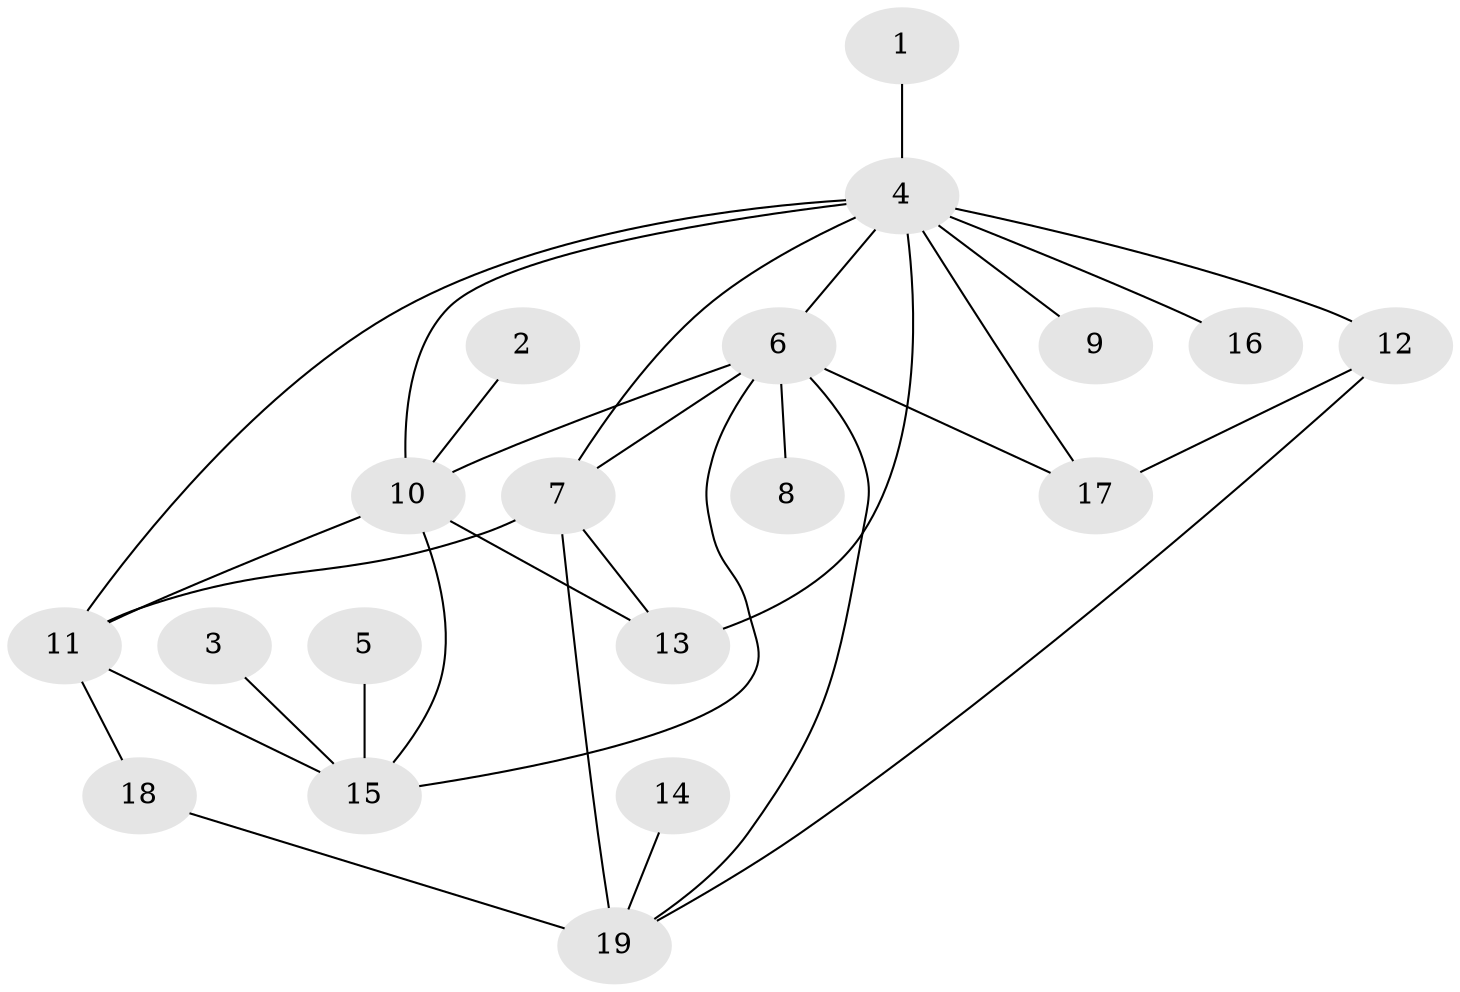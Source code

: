 // original degree distribution, {17: 0.016129032258064516, 8: 0.016129032258064516, 10: 0.03225806451612903, 1: 0.5967741935483871, 9: 0.03225806451612903, 5: 0.03225806451612903, 3: 0.06451612903225806, 6: 0.03225806451612903, 2: 0.16129032258064516, 4: 0.016129032258064516}
// Generated by graph-tools (version 1.1) at 2025/36/03/04/25 23:36:54]
// undirected, 19 vertices, 31 edges
graph export_dot {
  node [color=gray90,style=filled];
  1;
  2;
  3;
  4;
  5;
  6;
  7;
  8;
  9;
  10;
  11;
  12;
  13;
  14;
  15;
  16;
  17;
  18;
  19;
  1 -- 4 [weight=1.0];
  2 -- 10 [weight=1.0];
  3 -- 15 [weight=1.0];
  4 -- 6 [weight=1.0];
  4 -- 7 [weight=2.0];
  4 -- 9 [weight=1.0];
  4 -- 10 [weight=1.0];
  4 -- 11 [weight=1.0];
  4 -- 12 [weight=1.0];
  4 -- 13 [weight=2.0];
  4 -- 16 [weight=1.0];
  4 -- 17 [weight=1.0];
  5 -- 15 [weight=1.0];
  6 -- 7 [weight=2.0];
  6 -- 8 [weight=1.0];
  6 -- 10 [weight=1.0];
  6 -- 15 [weight=1.0];
  6 -- 17 [weight=1.0];
  6 -- 19 [weight=1.0];
  7 -- 11 [weight=1.0];
  7 -- 13 [weight=1.0];
  7 -- 19 [weight=2.0];
  10 -- 11 [weight=1.0];
  10 -- 13 [weight=1.0];
  10 -- 15 [weight=1.0];
  11 -- 15 [weight=1.0];
  11 -- 18 [weight=1.0];
  12 -- 17 [weight=1.0];
  12 -- 19 [weight=1.0];
  14 -- 19 [weight=1.0];
  18 -- 19 [weight=1.0];
}

